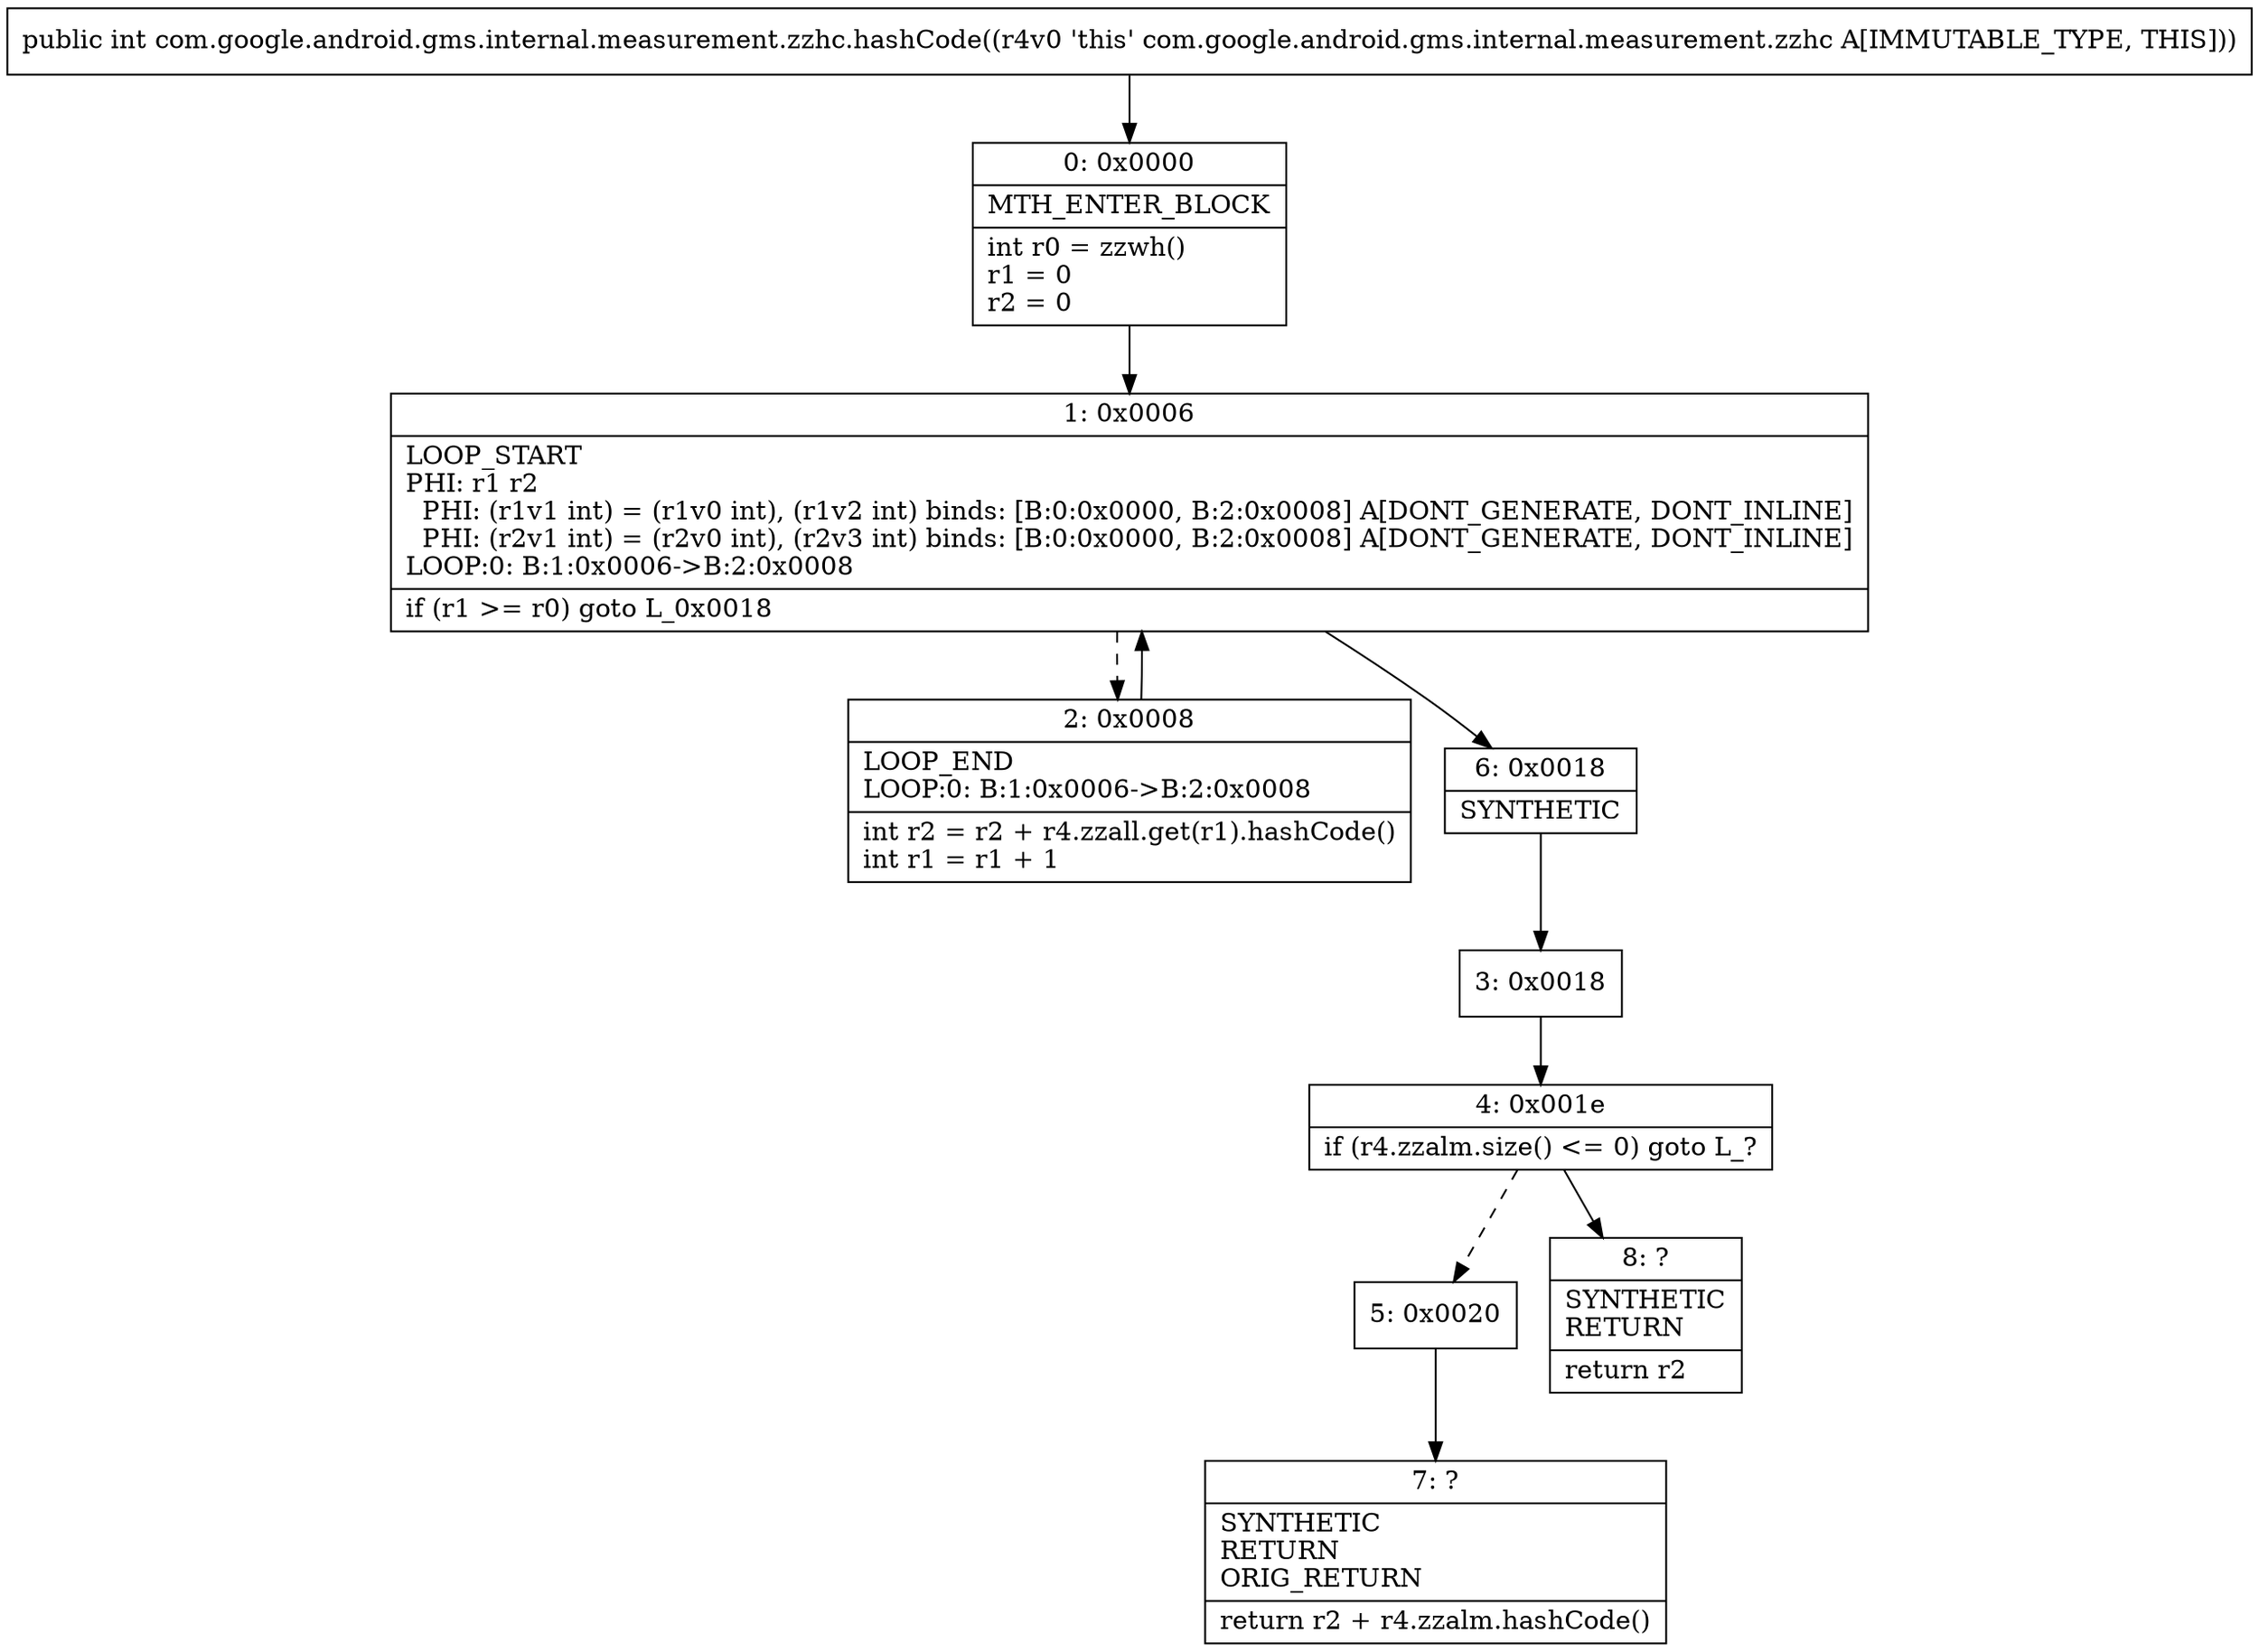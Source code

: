 digraph "CFG forcom.google.android.gms.internal.measurement.zzhc.hashCode()I" {
Node_0 [shape=record,label="{0\:\ 0x0000|MTH_ENTER_BLOCK\l|int r0 = zzwh()\lr1 = 0\lr2 = 0\l}"];
Node_1 [shape=record,label="{1\:\ 0x0006|LOOP_START\lPHI: r1 r2 \l  PHI: (r1v1 int) = (r1v0 int), (r1v2 int) binds: [B:0:0x0000, B:2:0x0008] A[DONT_GENERATE, DONT_INLINE]\l  PHI: (r2v1 int) = (r2v0 int), (r2v3 int) binds: [B:0:0x0000, B:2:0x0008] A[DONT_GENERATE, DONT_INLINE]\lLOOP:0: B:1:0x0006\-\>B:2:0x0008\l|if (r1 \>= r0) goto L_0x0018\l}"];
Node_2 [shape=record,label="{2\:\ 0x0008|LOOP_END\lLOOP:0: B:1:0x0006\-\>B:2:0x0008\l|int r2 = r2 + r4.zzall.get(r1).hashCode()\lint r1 = r1 + 1\l}"];
Node_3 [shape=record,label="{3\:\ 0x0018}"];
Node_4 [shape=record,label="{4\:\ 0x001e|if (r4.zzalm.size() \<= 0) goto L_?\l}"];
Node_5 [shape=record,label="{5\:\ 0x0020}"];
Node_6 [shape=record,label="{6\:\ 0x0018|SYNTHETIC\l}"];
Node_7 [shape=record,label="{7\:\ ?|SYNTHETIC\lRETURN\lORIG_RETURN\l|return r2 + r4.zzalm.hashCode()\l}"];
Node_8 [shape=record,label="{8\:\ ?|SYNTHETIC\lRETURN\l|return r2\l}"];
MethodNode[shape=record,label="{public int com.google.android.gms.internal.measurement.zzhc.hashCode((r4v0 'this' com.google.android.gms.internal.measurement.zzhc A[IMMUTABLE_TYPE, THIS])) }"];
MethodNode -> Node_0;
Node_0 -> Node_1;
Node_1 -> Node_2[style=dashed];
Node_1 -> Node_6;
Node_2 -> Node_1;
Node_3 -> Node_4;
Node_4 -> Node_5[style=dashed];
Node_4 -> Node_8;
Node_5 -> Node_7;
Node_6 -> Node_3;
}

